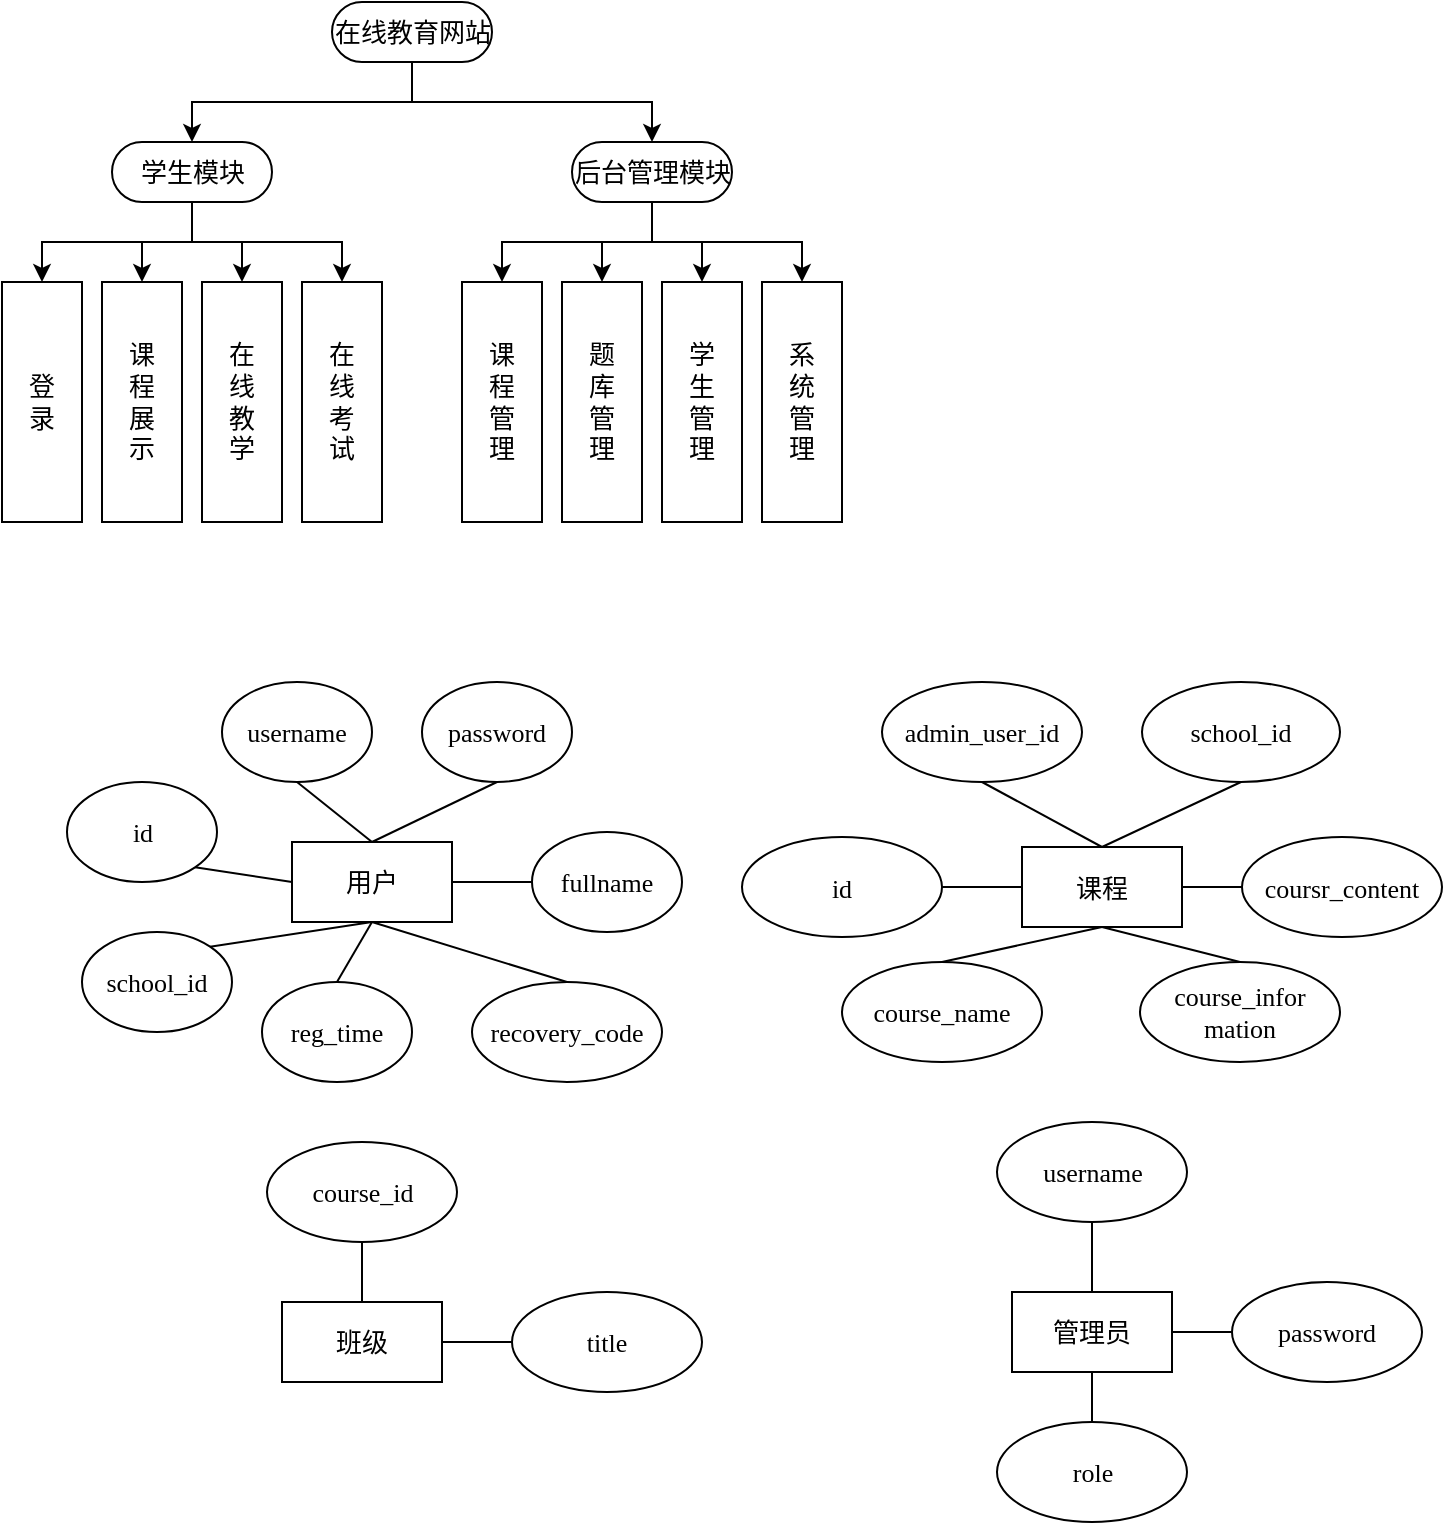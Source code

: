 <mxfile version="18.1.2" type="github">
  <diagram id="C5RBs43oDa-KdzZeNtuy" name="Page-1">
    <mxGraphModel dx="1069" dy="598" grid="1" gridSize="10" guides="1" tooltips="1" connect="1" arrows="1" fold="1" page="1" pageScale="1" pageWidth="827" pageHeight="1169" math="0" shadow="0">
      <root>
        <mxCell id="WIyWlLk6GJQsqaUBKTNV-0" />
        <mxCell id="WIyWlLk6GJQsqaUBKTNV-1" parent="WIyWlLk6GJQsqaUBKTNV-0" />
        <mxCell id="1GNV1eHEHa3V5cSZTnpK-24" style="edgeStyle=orthogonalEdgeStyle;rounded=0;orthogonalLoop=1;jettySize=auto;html=1;exitX=0.5;exitY=0.5;exitDx=0;exitDy=15;exitPerimeter=0;fontSize=13;fontFamily=微软雅黑;" edge="1" parent="WIyWlLk6GJQsqaUBKTNV-1" source="1GNV1eHEHa3V5cSZTnpK-11" target="1GNV1eHEHa3V5cSZTnpK-13">
          <mxGeometry relative="1" as="geometry" />
        </mxCell>
        <mxCell id="1GNV1eHEHa3V5cSZTnpK-25" style="edgeStyle=orthogonalEdgeStyle;rounded=0;orthogonalLoop=1;jettySize=auto;html=1;exitX=0.5;exitY=0.5;exitDx=0;exitDy=15;exitPerimeter=0;fontSize=13;fontFamily=微软雅黑;" edge="1" parent="WIyWlLk6GJQsqaUBKTNV-1" source="1GNV1eHEHa3V5cSZTnpK-11" target="1GNV1eHEHa3V5cSZTnpK-14">
          <mxGeometry relative="1" as="geometry" />
        </mxCell>
        <mxCell id="1GNV1eHEHa3V5cSZTnpK-11" value="在线教育网站" style="html=1;dashed=0;whitespace=wrap;shape=mxgraph.dfd.start;fontSize=13;fontFamily=微软雅黑;" vertex="1" parent="WIyWlLk6GJQsqaUBKTNV-1">
          <mxGeometry x="215" y="30" width="80" height="30" as="geometry" />
        </mxCell>
        <mxCell id="1GNV1eHEHa3V5cSZTnpK-26" style="edgeStyle=orthogonalEdgeStyle;rounded=0;orthogonalLoop=1;jettySize=auto;html=1;exitX=0.5;exitY=0.5;exitDx=0;exitDy=15;exitPerimeter=0;fontSize=13;fontFamily=微软雅黑;" edge="1" parent="WIyWlLk6GJQsqaUBKTNV-1" source="1GNV1eHEHa3V5cSZTnpK-13" target="1GNV1eHEHa3V5cSZTnpK-15">
          <mxGeometry relative="1" as="geometry" />
        </mxCell>
        <mxCell id="1GNV1eHEHa3V5cSZTnpK-27" style="edgeStyle=orthogonalEdgeStyle;rounded=0;orthogonalLoop=1;jettySize=auto;html=1;exitX=0.5;exitY=0.5;exitDx=0;exitDy=15;exitPerimeter=0;fontSize=13;fontFamily=微软雅黑;" edge="1" parent="WIyWlLk6GJQsqaUBKTNV-1" source="1GNV1eHEHa3V5cSZTnpK-13" target="1GNV1eHEHa3V5cSZTnpK-16">
          <mxGeometry relative="1" as="geometry" />
        </mxCell>
        <mxCell id="1GNV1eHEHa3V5cSZTnpK-28" style="edgeStyle=orthogonalEdgeStyle;rounded=0;orthogonalLoop=1;jettySize=auto;html=1;exitX=0.5;exitY=0.5;exitDx=0;exitDy=15;exitPerimeter=0;entryX=0.5;entryY=0;entryDx=0;entryDy=0;fontSize=13;fontFamily=微软雅黑;" edge="1" parent="WIyWlLk6GJQsqaUBKTNV-1" source="1GNV1eHEHa3V5cSZTnpK-13" target="1GNV1eHEHa3V5cSZTnpK-17">
          <mxGeometry relative="1" as="geometry" />
        </mxCell>
        <mxCell id="1GNV1eHEHa3V5cSZTnpK-29" style="edgeStyle=orthogonalEdgeStyle;rounded=0;orthogonalLoop=1;jettySize=auto;html=1;exitX=0.5;exitY=0.5;exitDx=0;exitDy=15;exitPerimeter=0;entryX=0.5;entryY=0;entryDx=0;entryDy=0;fontSize=13;fontFamily=微软雅黑;" edge="1" parent="WIyWlLk6GJQsqaUBKTNV-1" source="1GNV1eHEHa3V5cSZTnpK-13" target="1GNV1eHEHa3V5cSZTnpK-18">
          <mxGeometry relative="1" as="geometry" />
        </mxCell>
        <mxCell id="1GNV1eHEHa3V5cSZTnpK-13" value="学生模块" style="html=1;dashed=0;whitespace=wrap;shape=mxgraph.dfd.start;fontSize=13;fontFamily=微软雅黑;" vertex="1" parent="WIyWlLk6GJQsqaUBKTNV-1">
          <mxGeometry x="105" y="100" width="80" height="30" as="geometry" />
        </mxCell>
        <mxCell id="1GNV1eHEHa3V5cSZTnpK-30" style="edgeStyle=orthogonalEdgeStyle;rounded=0;orthogonalLoop=1;jettySize=auto;html=1;exitX=0.5;exitY=0.5;exitDx=0;exitDy=15;exitPerimeter=0;fontSize=13;fontFamily=微软雅黑;" edge="1" parent="WIyWlLk6GJQsqaUBKTNV-1" source="1GNV1eHEHa3V5cSZTnpK-14" target="1GNV1eHEHa3V5cSZTnpK-19">
          <mxGeometry relative="1" as="geometry" />
        </mxCell>
        <mxCell id="1GNV1eHEHa3V5cSZTnpK-31" style="edgeStyle=orthogonalEdgeStyle;rounded=0;orthogonalLoop=1;jettySize=auto;html=1;exitX=0.5;exitY=0.5;exitDx=0;exitDy=15;exitPerimeter=0;fontSize=13;fontFamily=微软雅黑;" edge="1" parent="WIyWlLk6GJQsqaUBKTNV-1" source="1GNV1eHEHa3V5cSZTnpK-14" target="1GNV1eHEHa3V5cSZTnpK-20">
          <mxGeometry relative="1" as="geometry" />
        </mxCell>
        <mxCell id="1GNV1eHEHa3V5cSZTnpK-32" style="edgeStyle=orthogonalEdgeStyle;rounded=0;orthogonalLoop=1;jettySize=auto;html=1;exitX=0.5;exitY=0.5;exitDx=0;exitDy=15;exitPerimeter=0;fontSize=13;fontFamily=微软雅黑;" edge="1" parent="WIyWlLk6GJQsqaUBKTNV-1" source="1GNV1eHEHa3V5cSZTnpK-14" target="1GNV1eHEHa3V5cSZTnpK-21">
          <mxGeometry relative="1" as="geometry" />
        </mxCell>
        <mxCell id="1GNV1eHEHa3V5cSZTnpK-33" style="edgeStyle=orthogonalEdgeStyle;rounded=0;orthogonalLoop=1;jettySize=auto;html=1;exitX=0.5;exitY=0.5;exitDx=0;exitDy=15;exitPerimeter=0;fontSize=13;fontFamily=微软雅黑;" edge="1" parent="WIyWlLk6GJQsqaUBKTNV-1" source="1GNV1eHEHa3V5cSZTnpK-14" target="1GNV1eHEHa3V5cSZTnpK-22">
          <mxGeometry relative="1" as="geometry" />
        </mxCell>
        <mxCell id="1GNV1eHEHa3V5cSZTnpK-14" value="后台管理模块" style="html=1;dashed=0;whitespace=wrap;shape=mxgraph.dfd.start;fontSize=13;fontFamily=微软雅黑;" vertex="1" parent="WIyWlLk6GJQsqaUBKTNV-1">
          <mxGeometry x="335" y="100" width="80" height="30" as="geometry" />
        </mxCell>
        <mxCell id="1GNV1eHEHa3V5cSZTnpK-15" value="登&lt;br style=&quot;font-size: 13px;&quot;&gt;录" style="rounded=0;whiteSpace=wrap;html=1;horizontal=1;verticalAlign=middle;fontSize=13;fontFamily=微软雅黑;" vertex="1" parent="WIyWlLk6GJQsqaUBKTNV-1">
          <mxGeometry x="50" y="170" width="40" height="120" as="geometry" />
        </mxCell>
        <mxCell id="1GNV1eHEHa3V5cSZTnpK-16" value="课&lt;br style=&quot;font-size: 13px;&quot;&gt;程&lt;br style=&quot;font-size: 13px;&quot;&gt;展&lt;br style=&quot;font-size: 13px;&quot;&gt;示" style="rounded=0;whiteSpace=wrap;html=1;horizontal=1;verticalAlign=middle;fontSize=13;fontFamily=微软雅黑;" vertex="1" parent="WIyWlLk6GJQsqaUBKTNV-1">
          <mxGeometry x="100" y="170" width="40" height="120" as="geometry" />
        </mxCell>
        <mxCell id="1GNV1eHEHa3V5cSZTnpK-17" value="在&lt;br style=&quot;font-size: 13px;&quot;&gt;线&lt;br style=&quot;font-size: 13px;&quot;&gt;教&lt;br style=&quot;font-size: 13px;&quot;&gt;学" style="rounded=0;whiteSpace=wrap;html=1;horizontal=1;verticalAlign=middle;fontSize=13;fontFamily=微软雅黑;" vertex="1" parent="WIyWlLk6GJQsqaUBKTNV-1">
          <mxGeometry x="150" y="170" width="40" height="120" as="geometry" />
        </mxCell>
        <mxCell id="1GNV1eHEHa3V5cSZTnpK-18" value="在&lt;br&gt;线&lt;br&gt;考&lt;br&gt;试" style="rounded=0;whiteSpace=wrap;html=1;horizontal=1;verticalAlign=middle;flipH=0;fontSize=13;fontFamily=微软雅黑;" vertex="1" parent="WIyWlLk6GJQsqaUBKTNV-1">
          <mxGeometry x="200" y="170" width="40" height="120" as="geometry" />
        </mxCell>
        <mxCell id="1GNV1eHEHa3V5cSZTnpK-19" value="课&lt;br style=&quot;font-size: 13px;&quot;&gt;程&lt;br style=&quot;font-size: 13px;&quot;&gt;管&lt;br style=&quot;font-size: 13px;&quot;&gt;理" style="rounded=0;whiteSpace=wrap;html=1;horizontal=1;verticalAlign=middle;flipH=0;fontSize=13;fontFamily=微软雅黑;" vertex="1" parent="WIyWlLk6GJQsqaUBKTNV-1">
          <mxGeometry x="280" y="170" width="40" height="120" as="geometry" />
        </mxCell>
        <mxCell id="1GNV1eHEHa3V5cSZTnpK-20" value="题&lt;br style=&quot;font-size: 13px;&quot;&gt;库&lt;br style=&quot;font-size: 13px;&quot;&gt;管&lt;br style=&quot;font-size: 13px;&quot;&gt;理" style="rounded=0;whiteSpace=wrap;html=1;horizontal=1;verticalAlign=middle;flipH=0;fontSize=13;fontFamily=微软雅黑;" vertex="1" parent="WIyWlLk6GJQsqaUBKTNV-1">
          <mxGeometry x="330" y="170" width="40" height="120" as="geometry" />
        </mxCell>
        <mxCell id="1GNV1eHEHa3V5cSZTnpK-21" value="学&lt;br style=&quot;font-size: 13px;&quot;&gt;生&lt;br style=&quot;font-size: 13px;&quot;&gt;管&lt;br style=&quot;font-size: 13px;&quot;&gt;理" style="rounded=0;whiteSpace=wrap;html=1;horizontal=1;verticalAlign=middle;flipH=0;fontSize=13;fontFamily=微软雅黑;" vertex="1" parent="WIyWlLk6GJQsqaUBKTNV-1">
          <mxGeometry x="380" y="170" width="40" height="120" as="geometry" />
        </mxCell>
        <mxCell id="1GNV1eHEHa3V5cSZTnpK-22" value="系&lt;br style=&quot;font-size: 13px;&quot;&gt;统&lt;br style=&quot;font-size: 13px;&quot;&gt;管&lt;br style=&quot;font-size: 13px;&quot;&gt;理" style="rounded=0;whiteSpace=wrap;html=1;horizontal=1;verticalAlign=middle;flipH=0;fontSize=13;fontFamily=微软雅黑;" vertex="1" parent="WIyWlLk6GJQsqaUBKTNV-1">
          <mxGeometry x="430" y="170" width="40" height="120" as="geometry" />
        </mxCell>
        <mxCell id="1GNV1eHEHa3V5cSZTnpK-34" value="用户" style="rounded=0;whiteSpace=wrap;html=1;fontSize=13;fontFamily=微软雅黑;" vertex="1" parent="WIyWlLk6GJQsqaUBKTNV-1">
          <mxGeometry x="195" y="450" width="80" height="40" as="geometry" />
        </mxCell>
        <mxCell id="1GNV1eHEHa3V5cSZTnpK-42" style="rounded=0;orthogonalLoop=1;jettySize=auto;html=1;exitX=0.5;exitY=1;exitDx=0;exitDy=0;fontSize=13;endArrow=none;endFill=0;entryX=0.5;entryY=0;entryDx=0;entryDy=0;fontFamily=微软雅黑;" edge="1" parent="WIyWlLk6GJQsqaUBKTNV-1" source="1GNV1eHEHa3V5cSZTnpK-35" target="1GNV1eHEHa3V5cSZTnpK-34">
          <mxGeometry relative="1" as="geometry" />
        </mxCell>
        <mxCell id="1GNV1eHEHa3V5cSZTnpK-35" value="username" style="ellipse;whiteSpace=wrap;html=1;fontSize=13;fontFamily=微软雅黑;" vertex="1" parent="WIyWlLk6GJQsqaUBKTNV-1">
          <mxGeometry x="160" y="370" width="75" height="50" as="geometry" />
        </mxCell>
        <mxCell id="1GNV1eHEHa3V5cSZTnpK-44" style="edgeStyle=none;rounded=0;orthogonalLoop=1;jettySize=auto;html=1;exitX=0.5;exitY=1;exitDx=0;exitDy=0;entryX=0.5;entryY=0;entryDx=0;entryDy=0;fontSize=13;endArrow=none;endFill=0;fontFamily=微软雅黑;" edge="1" parent="WIyWlLk6GJQsqaUBKTNV-1" source="1GNV1eHEHa3V5cSZTnpK-36" target="1GNV1eHEHa3V5cSZTnpK-34">
          <mxGeometry relative="1" as="geometry" />
        </mxCell>
        <mxCell id="1GNV1eHEHa3V5cSZTnpK-36" value="password" style="ellipse;whiteSpace=wrap;html=1;fontSize=13;fontFamily=微软雅黑;" vertex="1" parent="WIyWlLk6GJQsqaUBKTNV-1">
          <mxGeometry x="260" y="370" width="75" height="50" as="geometry" />
        </mxCell>
        <mxCell id="1GNV1eHEHa3V5cSZTnpK-43" style="edgeStyle=none;rounded=0;orthogonalLoop=1;jettySize=auto;html=1;exitX=1;exitY=1;exitDx=0;exitDy=0;fontSize=13;endArrow=none;endFill=0;entryX=0;entryY=0.5;entryDx=0;entryDy=0;fontFamily=微软雅黑;" edge="1" parent="WIyWlLk6GJQsqaUBKTNV-1" source="1GNV1eHEHa3V5cSZTnpK-37" target="1GNV1eHEHa3V5cSZTnpK-34">
          <mxGeometry relative="1" as="geometry">
            <mxPoint x="230.0" y="450.0" as="targetPoint" />
          </mxGeometry>
        </mxCell>
        <mxCell id="1GNV1eHEHa3V5cSZTnpK-37" value="id" style="ellipse;whiteSpace=wrap;html=1;fontSize=13;fontFamily=微软雅黑;" vertex="1" parent="WIyWlLk6GJQsqaUBKTNV-1">
          <mxGeometry x="82.5" y="420" width="75" height="50" as="geometry" />
        </mxCell>
        <mxCell id="1GNV1eHEHa3V5cSZTnpK-45" style="edgeStyle=none;rounded=0;orthogonalLoop=1;jettySize=auto;html=1;exitX=0;exitY=0.5;exitDx=0;exitDy=0;fontSize=13;endArrow=none;endFill=0;fontFamily=微软雅黑;" edge="1" parent="WIyWlLk6GJQsqaUBKTNV-1" source="1GNV1eHEHa3V5cSZTnpK-38" target="1GNV1eHEHa3V5cSZTnpK-34">
          <mxGeometry relative="1" as="geometry" />
        </mxCell>
        <mxCell id="1GNV1eHEHa3V5cSZTnpK-38" value="fullname" style="ellipse;whiteSpace=wrap;html=1;fontSize=13;fontFamily=微软雅黑;" vertex="1" parent="WIyWlLk6GJQsqaUBKTNV-1">
          <mxGeometry x="315" y="445" width="75" height="50" as="geometry" />
        </mxCell>
        <mxCell id="1GNV1eHEHa3V5cSZTnpK-48" style="edgeStyle=none;rounded=0;orthogonalLoop=1;jettySize=auto;html=1;exitX=1;exitY=0;exitDx=0;exitDy=0;entryX=0.5;entryY=1;entryDx=0;entryDy=0;fontSize=13;endArrow=none;endFill=0;fontFamily=微软雅黑;" edge="1" parent="WIyWlLk6GJQsqaUBKTNV-1" source="1GNV1eHEHa3V5cSZTnpK-39" target="1GNV1eHEHa3V5cSZTnpK-34">
          <mxGeometry relative="1" as="geometry" />
        </mxCell>
        <mxCell id="1GNV1eHEHa3V5cSZTnpK-39" value="school_id" style="ellipse;whiteSpace=wrap;html=1;fontSize=13;fontFamily=微软雅黑;" vertex="1" parent="WIyWlLk6GJQsqaUBKTNV-1">
          <mxGeometry x="90" y="495" width="75" height="50" as="geometry" />
        </mxCell>
        <mxCell id="1GNV1eHEHa3V5cSZTnpK-47" style="edgeStyle=none;rounded=0;orthogonalLoop=1;jettySize=auto;html=1;exitX=0.5;exitY=0;exitDx=0;exitDy=0;entryX=0.5;entryY=1;entryDx=0;entryDy=0;fontSize=13;endArrow=none;endFill=0;fontFamily=微软雅黑;" edge="1" parent="WIyWlLk6GJQsqaUBKTNV-1" source="1GNV1eHEHa3V5cSZTnpK-40" target="1GNV1eHEHa3V5cSZTnpK-34">
          <mxGeometry relative="1" as="geometry" />
        </mxCell>
        <mxCell id="1GNV1eHEHa3V5cSZTnpK-40" value="reg_time" style="ellipse;whiteSpace=wrap;html=1;fontSize=13;fontFamily=微软雅黑;" vertex="1" parent="WIyWlLk6GJQsqaUBKTNV-1">
          <mxGeometry x="180" y="520" width="75" height="50" as="geometry" />
        </mxCell>
        <mxCell id="1GNV1eHEHa3V5cSZTnpK-46" style="edgeStyle=none;rounded=0;orthogonalLoop=1;jettySize=auto;html=1;exitX=0.5;exitY=0;exitDx=0;exitDy=0;entryX=0.5;entryY=1;entryDx=0;entryDy=0;fontSize=13;endArrow=none;endFill=0;fontFamily=微软雅黑;" edge="1" parent="WIyWlLk6GJQsqaUBKTNV-1" source="1GNV1eHEHa3V5cSZTnpK-41" target="1GNV1eHEHa3V5cSZTnpK-34">
          <mxGeometry relative="1" as="geometry" />
        </mxCell>
        <mxCell id="1GNV1eHEHa3V5cSZTnpK-41" value="recovery_code" style="ellipse;whiteSpace=wrap;html=1;fontSize=13;fontFamily=微软雅黑;" vertex="1" parent="WIyWlLk6GJQsqaUBKTNV-1">
          <mxGeometry x="285" y="520" width="95" height="50" as="geometry" />
        </mxCell>
        <mxCell id="1GNV1eHEHa3V5cSZTnpK-51" value="" style="edgeStyle=none;rounded=0;orthogonalLoop=1;jettySize=auto;html=1;fontSize=13;endArrow=none;endFill=0;exitX=0.5;exitY=0;exitDx=0;exitDy=0;entryX=0.5;entryY=1;entryDx=0;entryDy=0;fontFamily=微软雅黑;" edge="1" parent="WIyWlLk6GJQsqaUBKTNV-1" source="1GNV1eHEHa3V5cSZTnpK-49" target="1GNV1eHEHa3V5cSZTnpK-54">
          <mxGeometry relative="1" as="geometry">
            <mxPoint x="547.368" y="398.978" as="targetPoint" />
          </mxGeometry>
        </mxCell>
        <mxCell id="1GNV1eHEHa3V5cSZTnpK-52" style="edgeStyle=none;rounded=0;orthogonalLoop=1;jettySize=auto;html=1;exitX=0;exitY=0.5;exitDx=0;exitDy=0;fontSize=13;endArrow=none;endFill=0;entryX=1;entryY=0.5;entryDx=0;entryDy=0;fontFamily=微软雅黑;" edge="1" parent="WIyWlLk6GJQsqaUBKTNV-1" source="1GNV1eHEHa3V5cSZTnpK-49" target="1GNV1eHEHa3V5cSZTnpK-55">
          <mxGeometry relative="1" as="geometry">
            <mxPoint x="512.5" y="470.005" as="targetPoint" />
          </mxGeometry>
        </mxCell>
        <mxCell id="1GNV1eHEHa3V5cSZTnpK-61" style="edgeStyle=none;rounded=0;orthogonalLoop=1;jettySize=auto;html=1;exitX=0.5;exitY=1;exitDx=0;exitDy=0;entryX=0.5;entryY=0;entryDx=0;entryDy=0;fontSize=13;endArrow=none;endFill=0;fontFamily=微软雅黑;" edge="1" parent="WIyWlLk6GJQsqaUBKTNV-1" source="1GNV1eHEHa3V5cSZTnpK-49" target="1GNV1eHEHa3V5cSZTnpK-56">
          <mxGeometry relative="1" as="geometry" />
        </mxCell>
        <mxCell id="1GNV1eHEHa3V5cSZTnpK-62" style="edgeStyle=none;rounded=0;orthogonalLoop=1;jettySize=auto;html=1;exitX=0.5;exitY=1;exitDx=0;exitDy=0;entryX=0.5;entryY=0;entryDx=0;entryDy=0;fontSize=13;endArrow=none;endFill=0;fontFamily=微软雅黑;" edge="1" parent="WIyWlLk6GJQsqaUBKTNV-1" source="1GNV1eHEHa3V5cSZTnpK-49" target="1GNV1eHEHa3V5cSZTnpK-57">
          <mxGeometry relative="1" as="geometry" />
        </mxCell>
        <mxCell id="1GNV1eHEHa3V5cSZTnpK-63" style="edgeStyle=none;rounded=0;orthogonalLoop=1;jettySize=auto;html=1;exitX=1;exitY=0.5;exitDx=0;exitDy=0;entryX=0;entryY=0.5;entryDx=0;entryDy=0;fontSize=13;endArrow=none;endFill=0;fontFamily=微软雅黑;" edge="1" parent="WIyWlLk6GJQsqaUBKTNV-1" source="1GNV1eHEHa3V5cSZTnpK-49" target="1GNV1eHEHa3V5cSZTnpK-58">
          <mxGeometry relative="1" as="geometry" />
        </mxCell>
        <mxCell id="1GNV1eHEHa3V5cSZTnpK-49" value="课程" style="rounded=0;whiteSpace=wrap;html=1;fontSize=13;fontFamily=微软雅黑;" vertex="1" parent="WIyWlLk6GJQsqaUBKTNV-1">
          <mxGeometry x="560" y="452.5" width="80" height="40" as="geometry" />
        </mxCell>
        <mxCell id="1GNV1eHEHa3V5cSZTnpK-54" value="admin_user_id" style="ellipse;html=1;fontSize=13;rounded=0;labelBorderColor=none;labelBackgroundColor=none;whiteSpace=wrap;fontFamily=微软雅黑;" vertex="1" parent="WIyWlLk6GJQsqaUBKTNV-1">
          <mxGeometry x="490" y="370" width="100" height="50" as="geometry" />
        </mxCell>
        <mxCell id="1GNV1eHEHa3V5cSZTnpK-55" value="id" style="ellipse;html=1;fontSize=13;rounded=0;labelBorderColor=none;labelBackgroundColor=none;whiteSpace=wrap;fontFamily=微软雅黑;" vertex="1" parent="WIyWlLk6GJQsqaUBKTNV-1">
          <mxGeometry x="420" y="447.5" width="100" height="50" as="geometry" />
        </mxCell>
        <mxCell id="1GNV1eHEHa3V5cSZTnpK-56" value="course_name" style="ellipse;html=1;fontSize=13;rounded=0;labelBorderColor=none;labelBackgroundColor=none;whiteSpace=wrap;fontFamily=微软雅黑;" vertex="1" parent="WIyWlLk6GJQsqaUBKTNV-1">
          <mxGeometry x="470" y="510" width="100" height="50" as="geometry" />
        </mxCell>
        <mxCell id="1GNV1eHEHa3V5cSZTnpK-57" value="course_infor&lt;br&gt;mation" style="ellipse;html=1;fontSize=13;rounded=0;labelBorderColor=none;labelBackgroundColor=none;whiteSpace=wrap;fontFamily=微软雅黑;" vertex="1" parent="WIyWlLk6GJQsqaUBKTNV-1">
          <mxGeometry x="619" y="510" width="100" height="50" as="geometry" />
        </mxCell>
        <mxCell id="1GNV1eHEHa3V5cSZTnpK-58" value="coursr_content" style="ellipse;html=1;fontSize=13;rounded=0;labelBorderColor=none;labelBackgroundColor=none;whiteSpace=wrap;fontFamily=微软雅黑;" vertex="1" parent="WIyWlLk6GJQsqaUBKTNV-1">
          <mxGeometry x="670" y="447.5" width="100" height="50" as="geometry" />
        </mxCell>
        <mxCell id="1GNV1eHEHa3V5cSZTnpK-64" style="edgeStyle=none;rounded=0;orthogonalLoop=1;jettySize=auto;html=1;exitX=0.5;exitY=1;exitDx=0;exitDy=0;entryX=0.5;entryY=0;entryDx=0;entryDy=0;fontSize=13;endArrow=none;endFill=0;fontFamily=微软雅黑;" edge="1" parent="WIyWlLk6GJQsqaUBKTNV-1" source="1GNV1eHEHa3V5cSZTnpK-59" target="1GNV1eHEHa3V5cSZTnpK-49">
          <mxGeometry relative="1" as="geometry" />
        </mxCell>
        <mxCell id="1GNV1eHEHa3V5cSZTnpK-59" value="school_id" style="ellipse;html=1;fontSize=13;rounded=0;labelBorderColor=none;labelBackgroundColor=none;whiteSpace=wrap;fontFamily=微软雅黑;" vertex="1" parent="WIyWlLk6GJQsqaUBKTNV-1">
          <mxGeometry x="620" y="370" width="99" height="50" as="geometry" />
        </mxCell>
        <mxCell id="1GNV1eHEHa3V5cSZTnpK-70" style="edgeStyle=none;rounded=0;orthogonalLoop=1;jettySize=auto;html=1;exitX=1;exitY=0.5;exitDx=0;exitDy=0;entryX=0;entryY=0.5;entryDx=0;entryDy=0;fontSize=13;endArrow=none;endFill=0;fontFamily=微软雅黑;" edge="1" parent="WIyWlLk6GJQsqaUBKTNV-1" source="1GNV1eHEHa3V5cSZTnpK-66" target="1GNV1eHEHa3V5cSZTnpK-69">
          <mxGeometry relative="1" as="geometry" />
        </mxCell>
        <mxCell id="1GNV1eHEHa3V5cSZTnpK-72" style="edgeStyle=none;rounded=0;orthogonalLoop=1;jettySize=auto;html=1;exitX=0.5;exitY=0;exitDx=0;exitDy=0;fontSize=13;endArrow=none;endFill=0;entryX=0.5;entryY=1;entryDx=0;entryDy=0;fontFamily=微软雅黑;" edge="1" parent="WIyWlLk6GJQsqaUBKTNV-1" source="1GNV1eHEHa3V5cSZTnpK-66" target="1GNV1eHEHa3V5cSZTnpK-71">
          <mxGeometry relative="1" as="geometry" />
        </mxCell>
        <mxCell id="1GNV1eHEHa3V5cSZTnpK-66" value="班级" style="rounded=0;whiteSpace=wrap;html=1;fontSize=13;fontFamily=微软雅黑;" vertex="1" parent="WIyWlLk6GJQsqaUBKTNV-1">
          <mxGeometry x="190" y="680" width="80" height="40" as="geometry" />
        </mxCell>
        <mxCell id="1GNV1eHEHa3V5cSZTnpK-78" style="edgeStyle=none;rounded=0;orthogonalLoop=1;jettySize=auto;html=1;exitX=1;exitY=0.5;exitDx=0;exitDy=0;entryX=0;entryY=0.5;entryDx=0;entryDy=0;fontSize=13;endArrow=none;endFill=0;fontFamily=微软雅黑;" edge="1" parent="WIyWlLk6GJQsqaUBKTNV-1" source="1GNV1eHEHa3V5cSZTnpK-68" target="1GNV1eHEHa3V5cSZTnpK-75">
          <mxGeometry relative="1" as="geometry" />
        </mxCell>
        <mxCell id="1GNV1eHEHa3V5cSZTnpK-68" value="管理员" style="rounded=0;whiteSpace=wrap;html=1;fontSize=13;fontFamily=微软雅黑;" vertex="1" parent="WIyWlLk6GJQsqaUBKTNV-1">
          <mxGeometry x="555" y="675" width="80" height="40" as="geometry" />
        </mxCell>
        <mxCell id="1GNV1eHEHa3V5cSZTnpK-69" value="title" style="ellipse;whiteSpace=wrap;html=1;fontSize=13;fontFamily=微软雅黑;" vertex="1" parent="WIyWlLk6GJQsqaUBKTNV-1">
          <mxGeometry x="305" y="675" width="95" height="50" as="geometry" />
        </mxCell>
        <mxCell id="1GNV1eHEHa3V5cSZTnpK-71" value="course_id" style="ellipse;whiteSpace=wrap;html=1;fontSize=13;fontFamily=微软雅黑;" vertex="1" parent="WIyWlLk6GJQsqaUBKTNV-1">
          <mxGeometry x="182.5" y="600" width="95" height="50" as="geometry" />
        </mxCell>
        <mxCell id="1GNV1eHEHa3V5cSZTnpK-77" style="edgeStyle=none;rounded=0;orthogonalLoop=1;jettySize=auto;html=1;exitX=0.5;exitY=1;exitDx=0;exitDy=0;fontSize=13;endArrow=none;endFill=0;entryX=0.5;entryY=0;entryDx=0;entryDy=0;fontFamily=微软雅黑;" edge="1" parent="WIyWlLk6GJQsqaUBKTNV-1" source="1GNV1eHEHa3V5cSZTnpK-73" target="1GNV1eHEHa3V5cSZTnpK-68">
          <mxGeometry relative="1" as="geometry" />
        </mxCell>
        <mxCell id="1GNV1eHEHa3V5cSZTnpK-73" value="username" style="ellipse;whiteSpace=wrap;html=1;fontSize=13;fontFamily=微软雅黑;" vertex="1" parent="WIyWlLk6GJQsqaUBKTNV-1">
          <mxGeometry x="547.5" y="590" width="95" height="50" as="geometry" />
        </mxCell>
        <mxCell id="1GNV1eHEHa3V5cSZTnpK-76" style="edgeStyle=none;rounded=0;orthogonalLoop=1;jettySize=auto;html=1;exitX=0.5;exitY=0;exitDx=0;exitDy=0;entryX=0.5;entryY=1;entryDx=0;entryDy=0;fontSize=13;endArrow=none;endFill=0;fontFamily=微软雅黑;" edge="1" parent="WIyWlLk6GJQsqaUBKTNV-1" source="1GNV1eHEHa3V5cSZTnpK-74" target="1GNV1eHEHa3V5cSZTnpK-68">
          <mxGeometry relative="1" as="geometry" />
        </mxCell>
        <mxCell id="1GNV1eHEHa3V5cSZTnpK-74" value="role" style="ellipse;whiteSpace=wrap;html=1;fontSize=13;fontFamily=微软雅黑;" vertex="1" parent="WIyWlLk6GJQsqaUBKTNV-1">
          <mxGeometry x="547.5" y="740" width="95" height="50" as="geometry" />
        </mxCell>
        <mxCell id="1GNV1eHEHa3V5cSZTnpK-75" value="password" style="ellipse;whiteSpace=wrap;html=1;fontSize=13;fontFamily=微软雅黑;" vertex="1" parent="WIyWlLk6GJQsqaUBKTNV-1">
          <mxGeometry x="665" y="670" width="95" height="50" as="geometry" />
        </mxCell>
      </root>
    </mxGraphModel>
  </diagram>
</mxfile>
